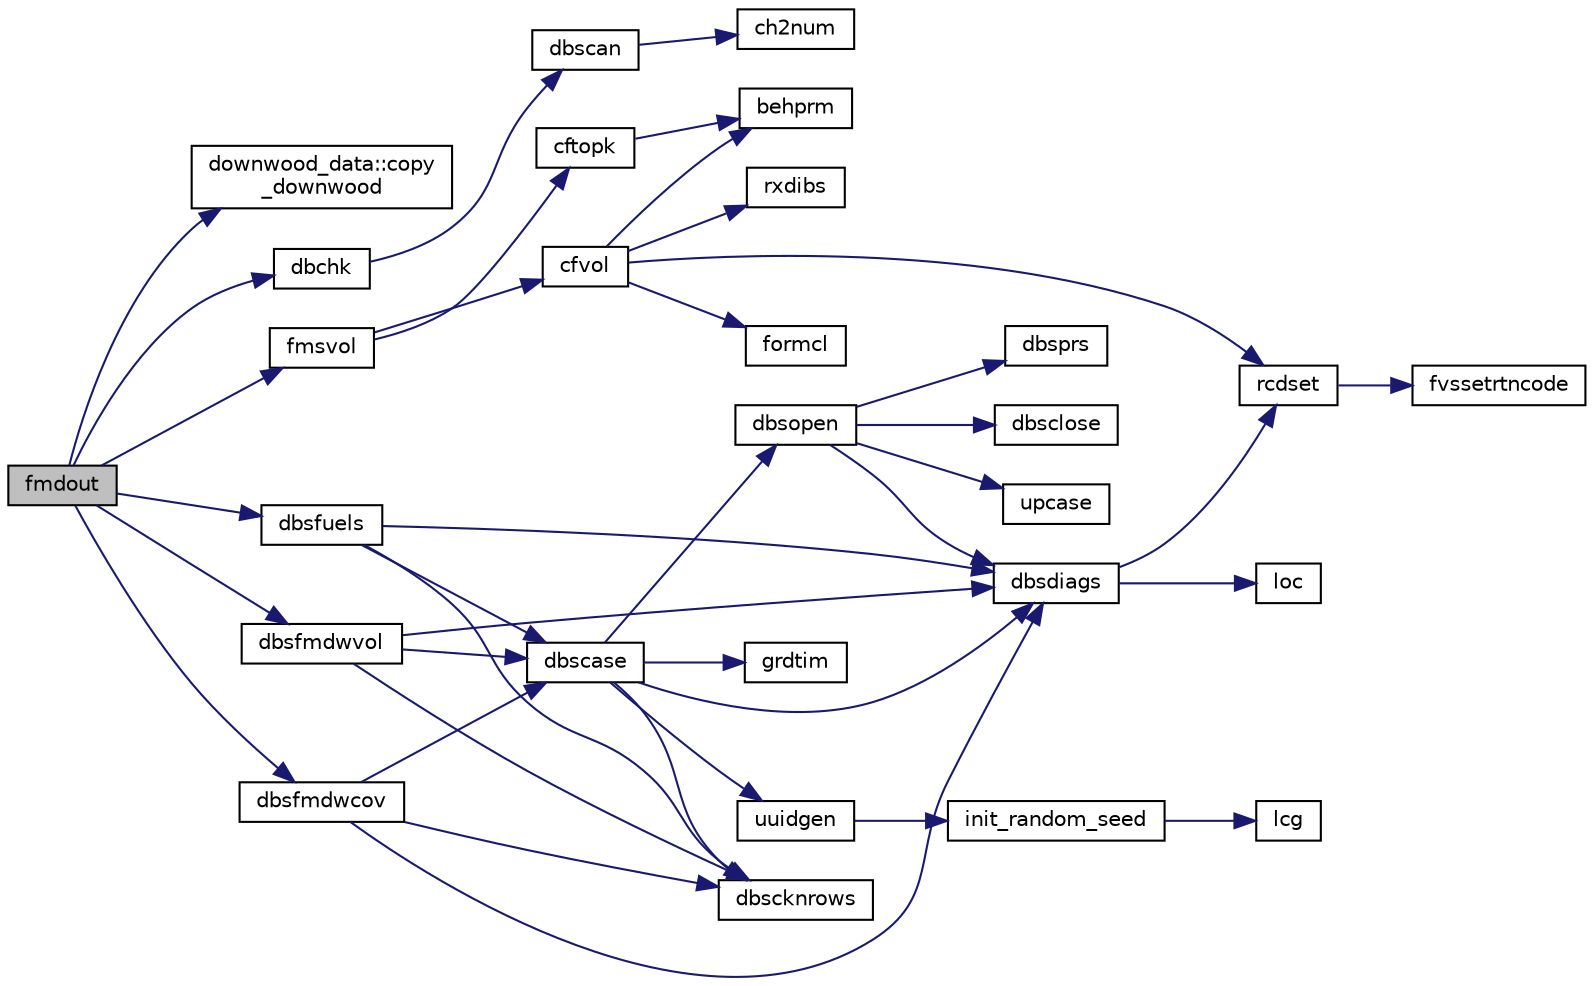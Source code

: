 digraph "fmdout"
{
  edge [fontname="Helvetica",fontsize="10",labelfontname="Helvetica",labelfontsize="10"];
  node [fontname="Helvetica",fontsize="10",shape=record];
  rankdir="LR";
  Node1 [label="fmdout",height=0.2,width=0.4,color="black", fillcolor="grey75", style="filled", fontcolor="black"];
  Node1 -> Node2 [color="midnightblue",fontsize="10",style="solid",fontname="Helvetica"];
  Node2 [label="downwood_data::copy\l_downwood",height=0.2,width=0.4,color="black", fillcolor="white", style="filled",URL="$namespacedownwood__data.html#aebfff5360dc765e281f5c01045ebd469"];
  Node1 -> Node3 [color="midnightblue",fontsize="10",style="solid",fontname="Helvetica"];
  Node3 [label="dbchk",height=0.2,width=0.4,color="black", fillcolor="white", style="filled",URL="$dbchk_8f.html#a50e82b8d87ebaeb63d8e1abab05bc20b"];
  Node3 -> Node4 [color="midnightblue",fontsize="10",style="solid",fontname="Helvetica"];
  Node4 [label="dbscan",height=0.2,width=0.4,color="black", fillcolor="white", style="filled",URL="$dbscan_8f.html#a18f1eb65a1dbf6141e44b1ac4a10757e"];
  Node4 -> Node5 [color="midnightblue",fontsize="10",style="solid",fontname="Helvetica"];
  Node5 [label="ch2num",height=0.2,width=0.4,color="black", fillcolor="white", style="filled",URL="$ch2num_8f.html#acc5a9987290b4e6c8cfe65bd2cd93540"];
  Node1 -> Node6 [color="midnightblue",fontsize="10",style="solid",fontname="Helvetica"];
  Node6 [label="fmsvol",height=0.2,width=0.4,color="black", fillcolor="white", style="filled",URL="$fmsvol_8f.html#a06bde439f073767d2f2a03fd789a17d6"];
  Node6 -> Node7 [color="midnightblue",fontsize="10",style="solid",fontname="Helvetica"];
  Node7 [label="cfvol",height=0.2,width=0.4,color="black", fillcolor="white", style="filled",URL="$cfvol_8f.html#ac762b1032a1c7c89000b2928a0fbb309"];
  Node7 -> Node8 [color="midnightblue",fontsize="10",style="solid",fontname="Helvetica"];
  Node8 [label="behprm",height=0.2,width=0.4,color="black", fillcolor="white", style="filled",URL="$behprm_8f.html#a894587cfd0e8af46ed1aad78d06d3153"];
  Node7 -> Node9 [color="midnightblue",fontsize="10",style="solid",fontname="Helvetica"];
  Node9 [label="formcl",height=0.2,width=0.4,color="black", fillcolor="white", style="filled",URL="$formcl_8f.html#a04dbb6aff6afd27ef10f419ea7469a1a"];
  Node7 -> Node10 [color="midnightblue",fontsize="10",style="solid",fontname="Helvetica"];
  Node10 [label="rxdibs",height=0.2,width=0.4,color="black", fillcolor="white", style="filled",URL="$rxdibs_8f.html#aaf759ba7b9a43f075ab6084a2367e0d2"];
  Node7 -> Node11 [color="midnightblue",fontsize="10",style="solid",fontname="Helvetica"];
  Node11 [label="rcdset",height=0.2,width=0.4,color="black", fillcolor="white", style="filled",URL="$rcdset_8f.html#a1dba8a40ee085d920a3ebb27fcd34a59"];
  Node11 -> Node12 [color="midnightblue",fontsize="10",style="solid",fontname="Helvetica"];
  Node12 [label="fvssetrtncode",height=0.2,width=0.4,color="black", fillcolor="white", style="filled",URL="$cmdline_8f.html#a079170808ee3336a99645e9e57dfe5a9"];
  Node6 -> Node13 [color="midnightblue",fontsize="10",style="solid",fontname="Helvetica"];
  Node13 [label="cftopk",height=0.2,width=0.4,color="black", fillcolor="white", style="filled",URL="$cftopk_8f.html#a9aa949d7e4071cdfe5f20fd51cef579c"];
  Node13 -> Node8 [color="midnightblue",fontsize="10",style="solid",fontname="Helvetica"];
  Node1 -> Node14 [color="midnightblue",fontsize="10",style="solid",fontname="Helvetica"];
  Node14 [label="dbsfuels",height=0.2,width=0.4,color="black", fillcolor="white", style="filled",URL="$dbsfuels_8f.html#aac70370ec5e0754ae4b9db1a3d0a174e"];
  Node14 -> Node15 [color="midnightblue",fontsize="10",style="solid",fontname="Helvetica"];
  Node15 [label="dbscase",height=0.2,width=0.4,color="black", fillcolor="white", style="filled",URL="$dbscase_8f.html#a245165c65b7faa315380a4704d9a2acb"];
  Node15 -> Node16 [color="midnightblue",fontsize="10",style="solid",fontname="Helvetica"];
  Node16 [label="grdtim",height=0.2,width=0.4,color="black", fillcolor="white", style="filled",URL="$grdtim_8f.html#ad10217068165ab4b799e84db9a37e052"];
  Node15 -> Node17 [color="midnightblue",fontsize="10",style="solid",fontname="Helvetica"];
  Node17 [label="dbsopen",height=0.2,width=0.4,color="black", fillcolor="white", style="filled",URL="$dbsopen_8f.html#a3e8dabe730ff2a86c085489e3e88b637"];
  Node17 -> Node18 [color="midnightblue",fontsize="10",style="solid",fontname="Helvetica"];
  Node18 [label="dbsclose",height=0.2,width=0.4,color="black", fillcolor="white", style="filled",URL="$dbsclose_8f.html#aed2197b8dac3e7cc05ea998c5322bca4"];
  Node17 -> Node19 [color="midnightblue",fontsize="10",style="solid",fontname="Helvetica"];
  Node19 [label="upcase",height=0.2,width=0.4,color="black", fillcolor="white", style="filled",URL="$upcase_8f.html#a412a50f91650f78ed984862cdcd7a60d"];
  Node17 -> Node20 [color="midnightblue",fontsize="10",style="solid",fontname="Helvetica"];
  Node20 [label="dbsprs",height=0.2,width=0.4,color="black", fillcolor="white", style="filled",URL="$dbsprs_8f.html#a115f4b725c9a25082da8a39e199486cf"];
  Node17 -> Node21 [color="midnightblue",fontsize="10",style="solid",fontname="Helvetica"];
  Node21 [label="dbsdiags",height=0.2,width=0.4,color="black", fillcolor="white", style="filled",URL="$dbsdiags_8f.html#a15a17a1fbf3da59a37155705f6dc1d98"];
  Node21 -> Node22 [color="midnightblue",fontsize="10",style="solid",fontname="Helvetica"];
  Node22 [label="loc",height=0.2,width=0.4,color="black", fillcolor="white", style="filled",URL="$bur__brn_8c.html#a3c8b7f0fcc184328ecbdff756e8bb21a"];
  Node21 -> Node11 [color="midnightblue",fontsize="10",style="solid",fontname="Helvetica"];
  Node15 -> Node21 [color="midnightblue",fontsize="10",style="solid",fontname="Helvetica"];
  Node15 -> Node23 [color="midnightblue",fontsize="10",style="solid",fontname="Helvetica"];
  Node23 [label="dbscknrows",height=0.2,width=0.4,color="black", fillcolor="white", style="filled",URL="$dbscknrows_8f.html#ac66e1b51447683e5f478285853226665"];
  Node15 -> Node24 [color="midnightblue",fontsize="10",style="solid",fontname="Helvetica"];
  Node24 [label="uuidgen",height=0.2,width=0.4,color="black", fillcolor="white", style="filled",URL="$uuidgen_8f.html#a46f32e368f6aef2de2f1d5f13b542ef5"];
  Node24 -> Node25 [color="midnightblue",fontsize="10",style="solid",fontname="Helvetica"];
  Node25 [label="init_random_seed",height=0.2,width=0.4,color="black", fillcolor="white", style="filled",URL="$uuidgen_8f.html#a683a42362f933d86450f8e79e7d9452b"];
  Node25 -> Node26 [color="midnightblue",fontsize="10",style="solid",fontname="Helvetica"];
  Node26 [label="lcg",height=0.2,width=0.4,color="black", fillcolor="white", style="filled",URL="$uuidgen_8f.html#a9f48bad95c20db482c161f1b1195e7a6"];
  Node14 -> Node21 [color="midnightblue",fontsize="10",style="solid",fontname="Helvetica"];
  Node14 -> Node23 [color="midnightblue",fontsize="10",style="solid",fontname="Helvetica"];
  Node1 -> Node27 [color="midnightblue",fontsize="10",style="solid",fontname="Helvetica"];
  Node27 [label="dbsfmdwvol",height=0.2,width=0.4,color="black", fillcolor="white", style="filled",URL="$dbsfmdwvol_8f.html#aa7a6d2436e2a821e2ae02d0dfa9c219b"];
  Node27 -> Node15 [color="midnightblue",fontsize="10",style="solid",fontname="Helvetica"];
  Node27 -> Node21 [color="midnightblue",fontsize="10",style="solid",fontname="Helvetica"];
  Node27 -> Node23 [color="midnightblue",fontsize="10",style="solid",fontname="Helvetica"];
  Node1 -> Node28 [color="midnightblue",fontsize="10",style="solid",fontname="Helvetica"];
  Node28 [label="dbsfmdwcov",height=0.2,width=0.4,color="black", fillcolor="white", style="filled",URL="$dbsfmdwcov_8f.html#a1e0b751eba8d1b03b3cd815c5d935adb"];
  Node28 -> Node15 [color="midnightblue",fontsize="10",style="solid",fontname="Helvetica"];
  Node28 -> Node21 [color="midnightblue",fontsize="10",style="solid",fontname="Helvetica"];
  Node28 -> Node23 [color="midnightblue",fontsize="10",style="solid",fontname="Helvetica"];
}

